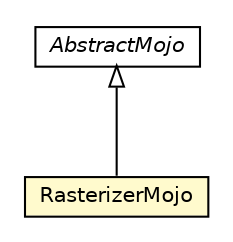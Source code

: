 #!/usr/local/bin/dot
#
# Class diagram 
# Generated by UMLGraph version R5_6-24-gf6e263 (http://www.umlgraph.org/)
#

digraph G {
	edge [fontname="Helvetica",fontsize=10,labelfontname="Helvetica",labelfontsize=10];
	node [fontname="Helvetica",fontsize=10,shape=plaintext];
	nodesep=0.25;
	ranksep=0.5;
	// net.trajano.mojo.batik.RasterizerMojo
	c40 [label=<<table title="net.trajano.mojo.batik.RasterizerMojo" border="0" cellborder="1" cellspacing="0" cellpadding="2" port="p" bgcolor="lemonChiffon" href="./RasterizerMojo.html">
		<tr><td><table border="0" cellspacing="0" cellpadding="1">
<tr><td align="center" balign="center"> RasterizerMojo </td></tr>
		</table></td></tr>
		</table>>, URL="./RasterizerMojo.html", fontname="Helvetica", fontcolor="black", fontsize=10.0];
	//net.trajano.mojo.batik.RasterizerMojo extends org.apache.maven.plugin.AbstractMojo
	c43:p -> c40:p [dir=back,arrowtail=empty];
	// org.apache.maven.plugin.AbstractMojo
	c43 [label=<<table title="org.apache.maven.plugin.AbstractMojo" border="0" cellborder="1" cellspacing="0" cellpadding="2" port="p" href="http://java.sun.com/j2se/1.4.2/docs/api/org/apache/maven/plugin/AbstractMojo.html">
		<tr><td><table border="0" cellspacing="0" cellpadding="1">
<tr><td align="center" balign="center"><font face="Helvetica-Oblique"> AbstractMojo </font></td></tr>
		</table></td></tr>
		</table>>, URL="http://java.sun.com/j2se/1.4.2/docs/api/org/apache/maven/plugin/AbstractMojo.html", fontname="Helvetica", fontcolor="black", fontsize=10.0];
}

